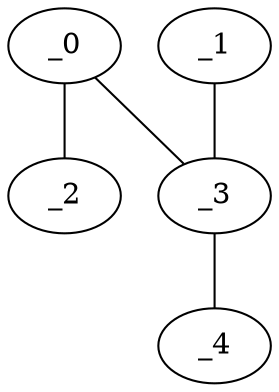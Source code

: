 graph KP1_0070 {
	_0	 [x="0.765811",
		y="2.85204"];
	_2	 [x="0.42781",
		y="1.05593"];
	_0 -- _2;
	_3	 [x="0.485478",
		y="2.17942"];
	_0 -- _3;
	_1	 [x="1.37156",
		y="2.75606"];
	_1 -- _3;
	_4	 [x="2.27105",
		y="0.434456"];
	_3 -- _4;
}
